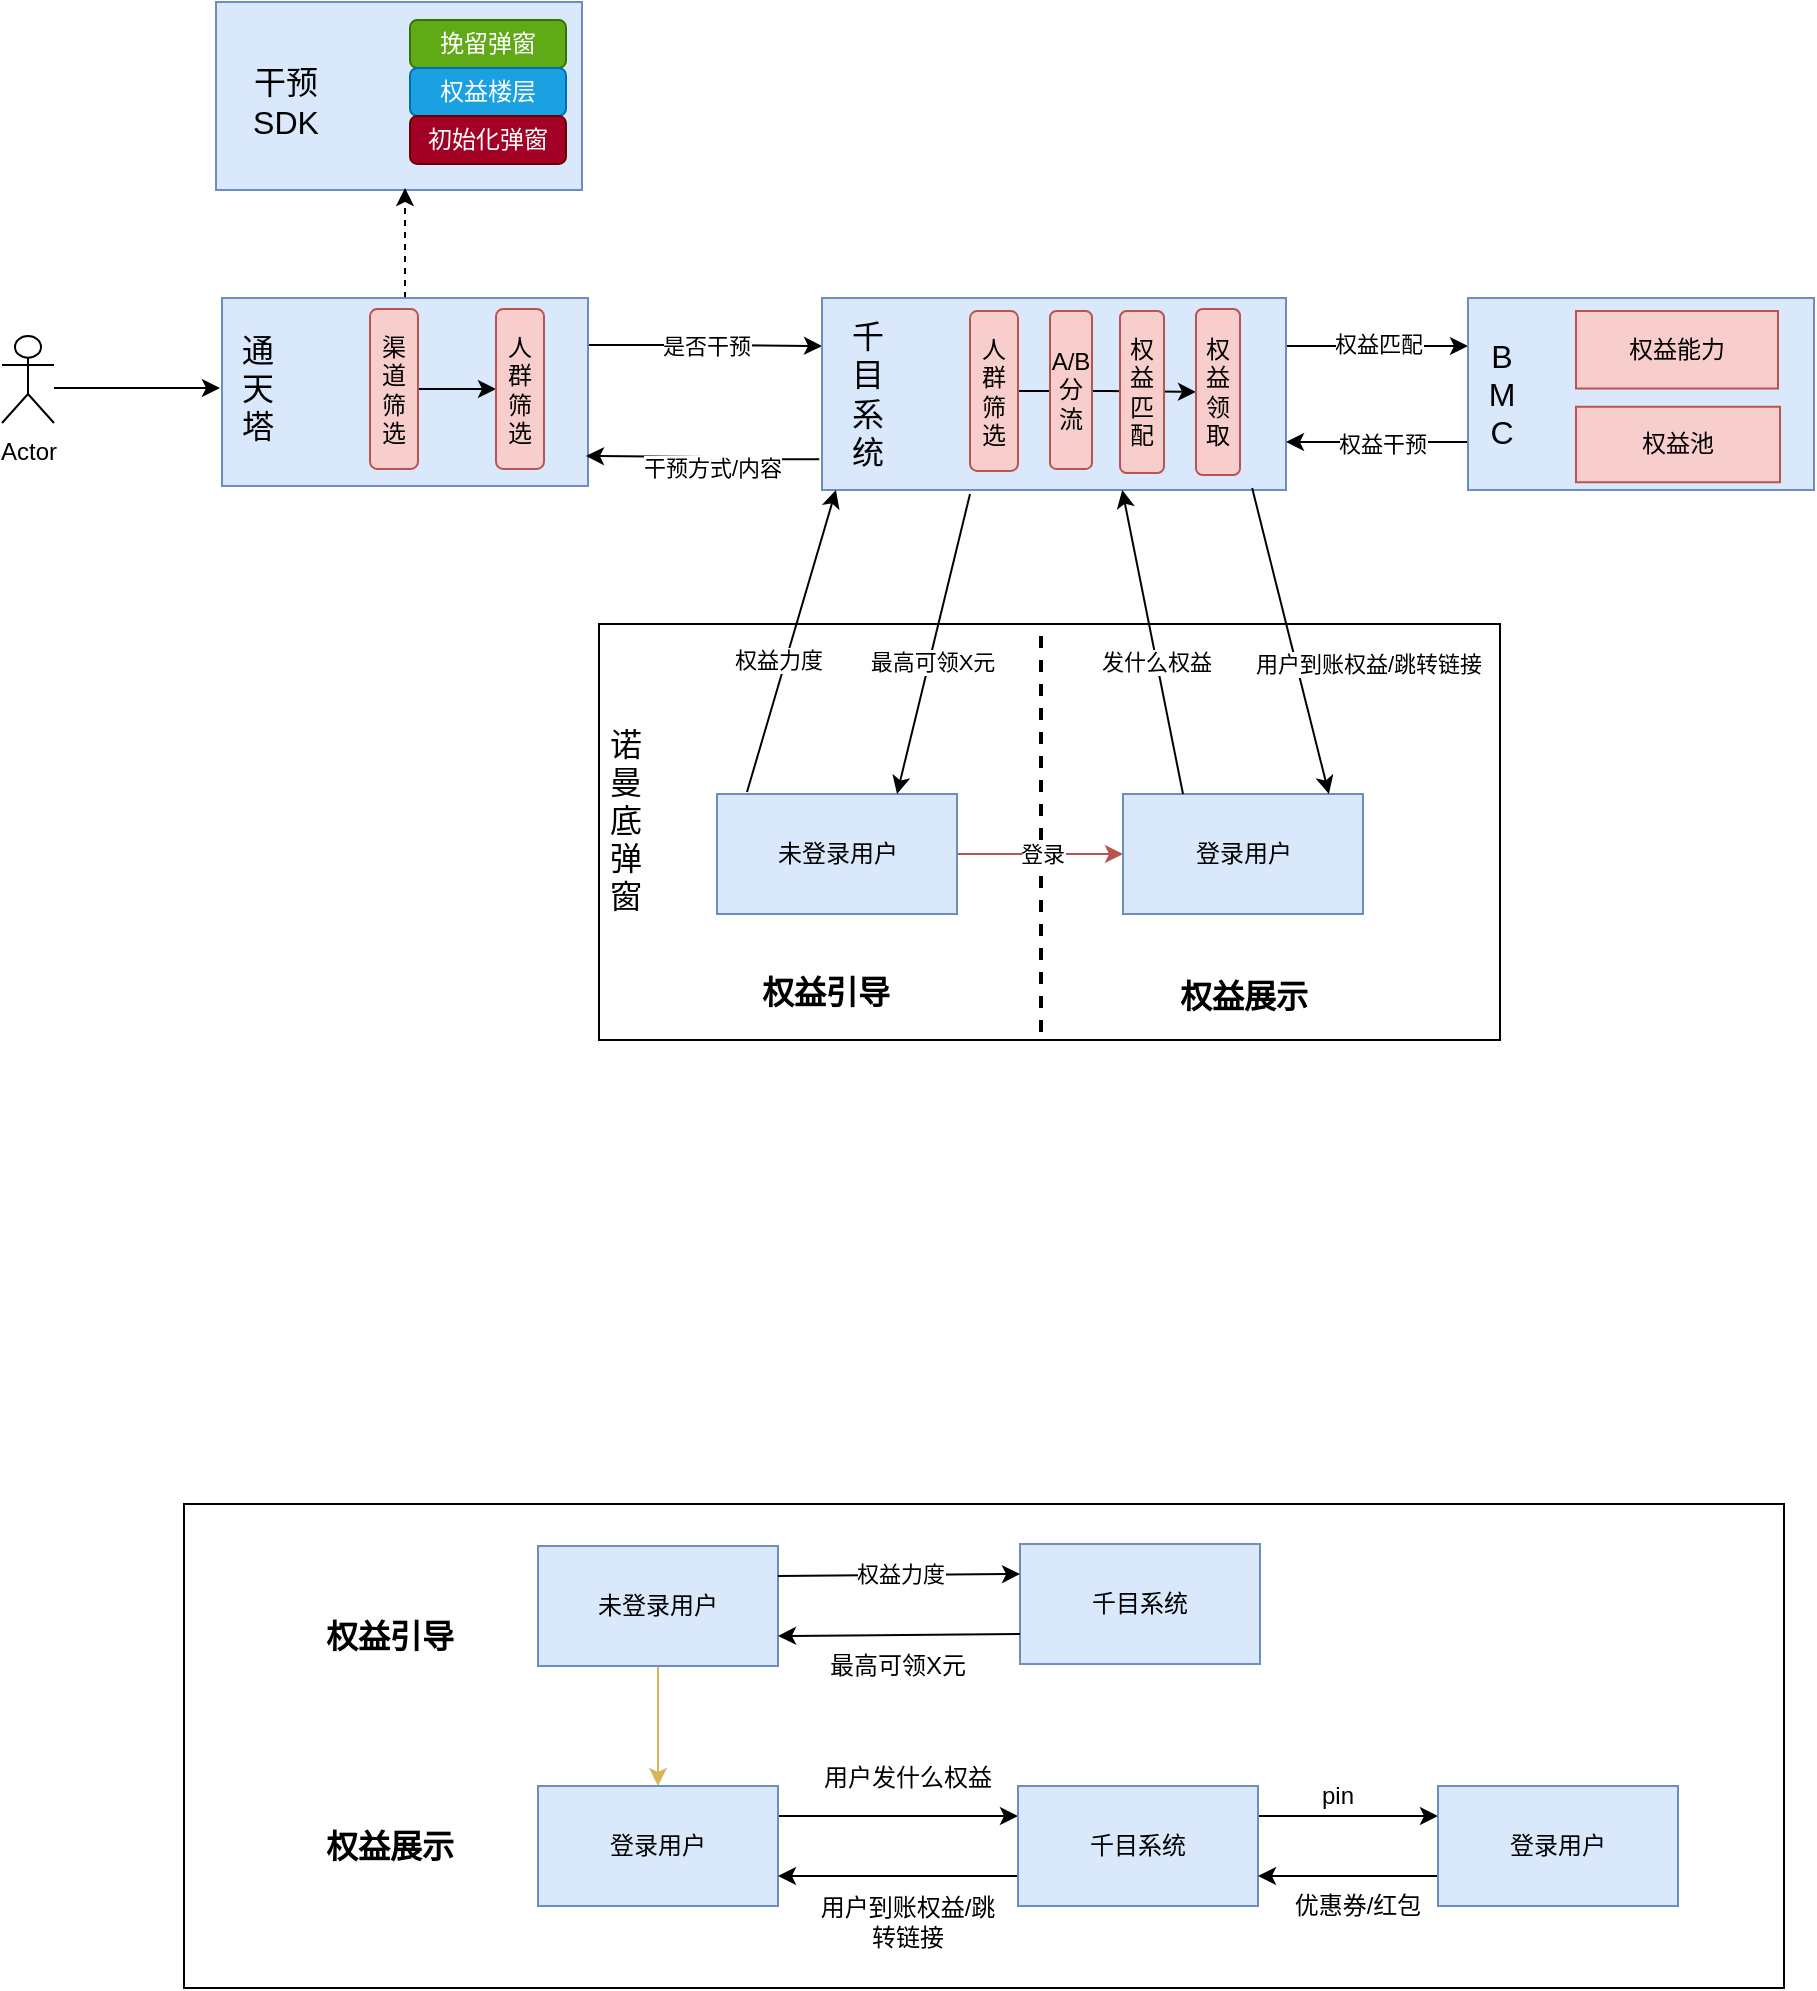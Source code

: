 <mxfile version="21.0.10" type="github">
  <diagram name="第 1 页" id="E03Ad0P9AxYGjsDXURJg">
    <mxGraphModel dx="1785" dy="1163" grid="0" gridSize="10" guides="1" tooltips="1" connect="1" arrows="1" fold="1" page="0" pageScale="1" pageWidth="827" pageHeight="1169" math="0" shadow="0">
      <root>
        <mxCell id="0" />
        <mxCell id="1" parent="0" />
        <mxCell id="DskLDPF2zo0yyIS821II-104" value="" style="rounded=0;whiteSpace=wrap;html=1;" vertex="1" parent="1">
          <mxGeometry x="182.5" y="494" width="450.5" height="208" as="geometry" />
        </mxCell>
        <mxCell id="DskLDPF2zo0yyIS821II-85" value="" style="rounded=0;whiteSpace=wrap;html=1;" vertex="1" parent="1">
          <mxGeometry x="-25" y="934" width="800" height="242" as="geometry" />
        </mxCell>
        <mxCell id="DskLDPF2zo0yyIS821II-75" value="" style="rounded=0;whiteSpace=wrap;html=1;fillColor=#dae8fc;strokeColor=#6c8ebf;" vertex="1" parent="1">
          <mxGeometry x="-9" y="183" width="183" height="94" as="geometry" />
        </mxCell>
        <mxCell id="DskLDPF2zo0yyIS821II-3" value="是否干预" style="edgeStyle=orthogonalEdgeStyle;rounded=0;orthogonalLoop=1;jettySize=auto;html=1;entryX=0;entryY=0.25;entryDx=0;entryDy=0;exitX=1;exitY=0.25;exitDx=0;exitDy=0;" edge="1" parent="1" source="DskLDPF2zo0yyIS821II-1" target="DskLDPF2zo0yyIS821II-2">
          <mxGeometry relative="1" as="geometry">
            <mxPoint x="196" y="367.3" as="sourcePoint" />
            <mxPoint x="296.5" y="367.25" as="targetPoint" />
          </mxGeometry>
        </mxCell>
        <mxCell id="DskLDPF2zo0yyIS821II-74" style="edgeStyle=orthogonalEdgeStyle;rounded=0;orthogonalLoop=1;jettySize=auto;html=1;dashed=1;" edge="1" parent="1" source="DskLDPF2zo0yyIS821II-1">
          <mxGeometry relative="1" as="geometry">
            <mxPoint x="85.5" y="276" as="targetPoint" />
          </mxGeometry>
        </mxCell>
        <mxCell id="DskLDPF2zo0yyIS821II-1" value="" style="rounded=0;whiteSpace=wrap;html=1;fillColor=#dae8fc;strokeColor=#6c8ebf;" vertex="1" parent="1">
          <mxGeometry x="-6" y="331" width="183" height="94" as="geometry" />
        </mxCell>
        <mxCell id="DskLDPF2zo0yyIS821II-46" style="edgeStyle=orthogonalEdgeStyle;rounded=0;orthogonalLoop=1;jettySize=auto;html=1;exitX=-0.006;exitY=0.84;exitDx=0;exitDy=0;exitPerimeter=0;" edge="1" parent="1" source="DskLDPF2zo0yyIS821II-2">
          <mxGeometry relative="1" as="geometry">
            <mxPoint x="176" y="410" as="targetPoint" />
          </mxGeometry>
        </mxCell>
        <mxCell id="DskLDPF2zo0yyIS821II-48" value="干预方式/内容" style="edgeLabel;html=1;align=center;verticalAlign=middle;resizable=0;points=[];" vertex="1" connectable="0" parent="DskLDPF2zo0yyIS821II-46">
          <mxGeometry x="-0.033" y="-4" relative="1" as="geometry">
            <mxPoint x="-1" y="4" as="offset" />
          </mxGeometry>
        </mxCell>
        <mxCell id="DskLDPF2zo0yyIS821II-62" style="edgeStyle=orthogonalEdgeStyle;rounded=0;orthogonalLoop=1;jettySize=auto;html=1;exitX=1;exitY=0.25;exitDx=0;exitDy=0;entryX=0;entryY=0.25;entryDx=0;entryDy=0;" edge="1" parent="1" source="DskLDPF2zo0yyIS821II-2" target="DskLDPF2zo0yyIS821II-44">
          <mxGeometry relative="1" as="geometry" />
        </mxCell>
        <mxCell id="DskLDPF2zo0yyIS821II-63" value="权益匹配" style="edgeLabel;html=1;align=center;verticalAlign=middle;resizable=0;points=[];" vertex="1" connectable="0" parent="DskLDPF2zo0yyIS821II-62">
          <mxGeometry x="0.275" y="-1" relative="1" as="geometry">
            <mxPoint x="-12" y="-2" as="offset" />
          </mxGeometry>
        </mxCell>
        <mxCell id="DskLDPF2zo0yyIS821II-2" value="" style="rounded=0;whiteSpace=wrap;html=1;fillColor=#dae8fc;strokeColor=#6c8ebf;" vertex="1" parent="1">
          <mxGeometry x="294" y="331" width="232" height="96" as="geometry" />
        </mxCell>
        <mxCell id="DskLDPF2zo0yyIS821II-13" value="权益引导" style="text;html=1;strokeColor=none;fillColor=none;align=center;verticalAlign=middle;whiteSpace=wrap;rounded=0;fontSize=16;fontStyle=1" vertex="1" parent="1">
          <mxGeometry x="42" y="985" width="72" height="30" as="geometry" />
        </mxCell>
        <mxCell id="DskLDPF2zo0yyIS821II-15" value="" style="endArrow=none;dashed=1;html=1;rounded=0;strokeWidth=2;" edge="1" parent="1">
          <mxGeometry width="50" height="50" relative="1" as="geometry">
            <mxPoint x="403.5" y="698" as="sourcePoint" />
            <mxPoint x="403.5" y="494" as="targetPoint" />
          </mxGeometry>
        </mxCell>
        <mxCell id="DskLDPF2zo0yyIS821II-16" value="权益展示" style="text;html=1;strokeColor=none;fillColor=none;align=center;verticalAlign=middle;whiteSpace=wrap;rounded=0;fontSize=16;fontStyle=1" vertex="1" parent="1">
          <mxGeometry x="37" y="1090" width="82" height="30" as="geometry" />
        </mxCell>
        <mxCell id="DskLDPF2zo0yyIS821II-28" value="" style="edgeStyle=orthogonalEdgeStyle;rounded=0;orthogonalLoop=1;jettySize=auto;html=1;fillColor=#fff2cc;strokeColor=#d6b656;" edge="1" parent="1" source="DskLDPF2zo0yyIS821II-17" target="DskLDPF2zo0yyIS821II-25">
          <mxGeometry relative="1" as="geometry" />
        </mxCell>
        <mxCell id="DskLDPF2zo0yyIS821II-17" value="未登录用户" style="rounded=0;whiteSpace=wrap;html=1;fillColor=#dae8fc;strokeColor=#6c8ebf;" vertex="1" parent="1">
          <mxGeometry x="152" y="955" width="120" height="60" as="geometry" />
        </mxCell>
        <mxCell id="DskLDPF2zo0yyIS821II-18" value="千目系统" style="rounded=0;whiteSpace=wrap;html=1;fillColor=#dae8fc;strokeColor=#6c8ebf;" vertex="1" parent="1">
          <mxGeometry x="393" y="954" width="120" height="60" as="geometry" />
        </mxCell>
        <mxCell id="DskLDPF2zo0yyIS821II-19" value="" style="endArrow=classic;html=1;rounded=0;entryX=0;entryY=0.25;entryDx=0;entryDy=0;exitX=1;exitY=0.25;exitDx=0;exitDy=0;" edge="1" parent="1" source="DskLDPF2zo0yyIS821II-17" target="DskLDPF2zo0yyIS821II-18">
          <mxGeometry width="50" height="50" relative="1" as="geometry">
            <mxPoint x="272" y="975" as="sourcePoint" />
            <mxPoint x="322" y="925" as="targetPoint" />
          </mxGeometry>
        </mxCell>
        <mxCell id="DskLDPF2zo0yyIS821II-72" value="权益力度" style="edgeLabel;html=1;align=center;verticalAlign=middle;resizable=0;points=[];" vertex="1" connectable="0" parent="DskLDPF2zo0yyIS821II-19">
          <mxGeometry y="3" relative="1" as="geometry">
            <mxPoint y="2" as="offset" />
          </mxGeometry>
        </mxCell>
        <mxCell id="DskLDPF2zo0yyIS821II-20" value="" style="endArrow=classic;html=1;rounded=0;exitX=0;exitY=0.75;exitDx=0;exitDy=0;entryX=1;entryY=0.75;entryDx=0;entryDy=0;" edge="1" parent="1" source="DskLDPF2zo0yyIS821II-18" target="DskLDPF2zo0yyIS821II-17">
          <mxGeometry width="50" height="50" relative="1" as="geometry">
            <mxPoint x="312" y="1055" as="sourcePoint" />
            <mxPoint x="362" y="1005" as="targetPoint" />
          </mxGeometry>
        </mxCell>
        <mxCell id="DskLDPF2zo0yyIS821II-23" value="最高可领X元" style="text;html=1;strokeColor=none;fillColor=none;align=center;verticalAlign=middle;whiteSpace=wrap;rounded=0;" vertex="1" parent="1">
          <mxGeometry x="292" y="1005" width="80" height="20" as="geometry" />
        </mxCell>
        <mxCell id="DskLDPF2zo0yyIS821II-29" style="edgeStyle=orthogonalEdgeStyle;rounded=0;orthogonalLoop=1;jettySize=auto;html=1;exitX=1;exitY=0.25;exitDx=0;exitDy=0;entryX=0;entryY=0.25;entryDx=0;entryDy=0;" edge="1" parent="1" source="DskLDPF2zo0yyIS821II-25" target="DskLDPF2zo0yyIS821II-26">
          <mxGeometry relative="1" as="geometry" />
        </mxCell>
        <mxCell id="DskLDPF2zo0yyIS821II-25" value="登录用户" style="rounded=0;whiteSpace=wrap;html=1;fillColor=#dae8fc;strokeColor=#6c8ebf;" vertex="1" parent="1">
          <mxGeometry x="152" y="1075" width="120" height="60" as="geometry" />
        </mxCell>
        <mxCell id="DskLDPF2zo0yyIS821II-30" style="edgeStyle=orthogonalEdgeStyle;rounded=0;orthogonalLoop=1;jettySize=auto;html=1;exitX=0;exitY=0.75;exitDx=0;exitDy=0;entryX=1;entryY=0.75;entryDx=0;entryDy=0;" edge="1" parent="1" source="DskLDPF2zo0yyIS821II-26" target="DskLDPF2zo0yyIS821II-25">
          <mxGeometry relative="1" as="geometry" />
        </mxCell>
        <mxCell id="DskLDPF2zo0yyIS821II-33" style="edgeStyle=orthogonalEdgeStyle;rounded=0;orthogonalLoop=1;jettySize=auto;html=1;exitX=1;exitY=0.25;exitDx=0;exitDy=0;entryX=0;entryY=0.25;entryDx=0;entryDy=0;" edge="1" parent="1" source="DskLDPF2zo0yyIS821II-26" target="DskLDPF2zo0yyIS821II-27">
          <mxGeometry relative="1" as="geometry" />
        </mxCell>
        <mxCell id="DskLDPF2zo0yyIS821II-26" value="千目系统" style="rounded=0;whiteSpace=wrap;html=1;fillColor=#dae8fc;strokeColor=#6c8ebf;" vertex="1" parent="1">
          <mxGeometry x="392" y="1075" width="120" height="60" as="geometry" />
        </mxCell>
        <mxCell id="DskLDPF2zo0yyIS821II-34" style="edgeStyle=orthogonalEdgeStyle;rounded=0;orthogonalLoop=1;jettySize=auto;html=1;exitX=0;exitY=0.75;exitDx=0;exitDy=0;entryX=1;entryY=0.75;entryDx=0;entryDy=0;" edge="1" parent="1" source="DskLDPF2zo0yyIS821II-27" target="DskLDPF2zo0yyIS821II-26">
          <mxGeometry relative="1" as="geometry" />
        </mxCell>
        <mxCell id="DskLDPF2zo0yyIS821II-27" value="登录用户" style="rounded=0;whiteSpace=wrap;html=1;fillColor=#dae8fc;strokeColor=#6c8ebf;" vertex="1" parent="1">
          <mxGeometry x="602" y="1075" width="120" height="60" as="geometry" />
        </mxCell>
        <mxCell id="DskLDPF2zo0yyIS821II-32" value="用户发什么权益" style="text;html=1;strokeColor=none;fillColor=none;align=center;verticalAlign=middle;whiteSpace=wrap;rounded=0;" vertex="1" parent="1">
          <mxGeometry x="292" y="1063" width="90" height="15" as="geometry" />
        </mxCell>
        <mxCell id="DskLDPF2zo0yyIS821II-35" value="pin" style="text;html=1;strokeColor=none;fillColor=none;align=center;verticalAlign=middle;whiteSpace=wrap;rounded=0;" vertex="1" parent="1">
          <mxGeometry x="512" y="1070" width="80" height="20" as="geometry" />
        </mxCell>
        <mxCell id="DskLDPF2zo0yyIS821II-36" value="优惠券/红包" style="text;html=1;strokeColor=none;fillColor=none;align=center;verticalAlign=middle;whiteSpace=wrap;rounded=0;" vertex="1" parent="1">
          <mxGeometry x="522" y="1125" width="80" height="20" as="geometry" />
        </mxCell>
        <mxCell id="DskLDPF2zo0yyIS821II-37" value="用户到账权益/跳转链接" style="text;html=1;strokeColor=none;fillColor=none;align=center;verticalAlign=middle;whiteSpace=wrap;rounded=0;" vertex="1" parent="1">
          <mxGeometry x="292" y="1125" width="90" height="35" as="geometry" />
        </mxCell>
        <mxCell id="DskLDPF2zo0yyIS821II-38" value="挽留弹窗" style="rounded=1;whiteSpace=wrap;html=1;fillColor=#60a917;fontColor=#ffffff;strokeColor=#2D7600;" vertex="1" parent="1">
          <mxGeometry x="88" y="192" width="78" height="24" as="geometry" />
        </mxCell>
        <mxCell id="DskLDPF2zo0yyIS821II-41" value="权益楼层" style="rounded=1;whiteSpace=wrap;html=1;fillColor=#1ba1e2;fontColor=#ffffff;strokeColor=#006EAF;" vertex="1" parent="1">
          <mxGeometry x="88" y="216" width="78" height="24" as="geometry" />
        </mxCell>
        <mxCell id="DskLDPF2zo0yyIS821II-42" value="初始化弹窗" style="rounded=1;whiteSpace=wrap;html=1;fillColor=#a20025;fontColor=#ffffff;strokeColor=#6F0000;" vertex="1" parent="1">
          <mxGeometry x="88" y="240" width="78" height="24" as="geometry" />
        </mxCell>
        <mxCell id="DskLDPF2zo0yyIS821II-64" style="edgeStyle=orthogonalEdgeStyle;rounded=0;orthogonalLoop=1;jettySize=auto;html=1;exitX=0;exitY=0.75;exitDx=0;exitDy=0;entryX=1;entryY=0.75;entryDx=0;entryDy=0;" edge="1" parent="1" source="DskLDPF2zo0yyIS821II-44" target="DskLDPF2zo0yyIS821II-2">
          <mxGeometry relative="1" as="geometry" />
        </mxCell>
        <mxCell id="DskLDPF2zo0yyIS821II-65" value="权益干预" style="edgeLabel;html=1;align=center;verticalAlign=middle;resizable=0;points=[];" vertex="1" connectable="0" parent="DskLDPF2zo0yyIS821II-64">
          <mxGeometry x="-0.121" relative="1" as="geometry">
            <mxPoint x="-3" y="1" as="offset" />
          </mxGeometry>
        </mxCell>
        <mxCell id="DskLDPF2zo0yyIS821II-44" value="" style="rounded=0;whiteSpace=wrap;html=1;fillColor=#dae8fc;strokeColor=#6c8ebf;" vertex="1" parent="1">
          <mxGeometry x="617" y="331" width="173" height="96" as="geometry" />
        </mxCell>
        <mxCell id="DskLDPF2zo0yyIS821II-45" value="通天塔" style="text;html=1;strokeColor=none;fillColor=none;align=center;verticalAlign=middle;whiteSpace=wrap;rounded=0;fontSize=16;" vertex="1" parent="1">
          <mxGeometry x="2" y="342" width="20" height="67" as="geometry" />
        </mxCell>
        <mxCell id="DskLDPF2zo0yyIS821II-60" value="" style="edgeStyle=orthogonalEdgeStyle;rounded=0;orthogonalLoop=1;jettySize=auto;html=1;" edge="1" parent="1" source="DskLDPF2zo0yyIS821II-49" target="DskLDPF2zo0yyIS821II-52">
          <mxGeometry relative="1" as="geometry" />
        </mxCell>
        <mxCell id="DskLDPF2zo0yyIS821II-49" value="人群筛选" style="rounded=1;whiteSpace=wrap;html=1;fillColor=#f8cecc;strokeColor=#b85450;" vertex="1" parent="1">
          <mxGeometry x="368" y="337.5" width="24" height="80" as="geometry" />
        </mxCell>
        <mxCell id="DskLDPF2zo0yyIS821II-50" value="A/B分流" style="rounded=1;whiteSpace=wrap;html=1;fillColor=#f8cecc;strokeColor=#b85450;" vertex="1" parent="1">
          <mxGeometry x="408" y="337.5" width="21" height="79" as="geometry" />
        </mxCell>
        <mxCell id="DskLDPF2zo0yyIS821II-51" value="权益匹配" style="rounded=1;whiteSpace=wrap;html=1;fillColor=#f8cecc;strokeColor=#b85450;" vertex="1" parent="1">
          <mxGeometry x="443" y="337.5" width="22" height="81" as="geometry" />
        </mxCell>
        <mxCell id="DskLDPF2zo0yyIS821II-52" value="权益领取" style="rounded=1;whiteSpace=wrap;html=1;fillColor=#f8cecc;strokeColor=#b85450;" vertex="1" parent="1">
          <mxGeometry x="481" y="336.5" width="22" height="83" as="geometry" />
        </mxCell>
        <mxCell id="DskLDPF2zo0yyIS821II-78" value="" style="edgeStyle=orthogonalEdgeStyle;rounded=0;orthogonalLoop=1;jettySize=auto;html=1;" edge="1" parent="1" source="DskLDPF2zo0yyIS821II-55">
          <mxGeometry relative="1" as="geometry">
            <mxPoint x="-7" y="376" as="targetPoint" />
            <Array as="points">
              <mxPoint x="-49" y="376" />
              <mxPoint x="-49" y="376" />
            </Array>
          </mxGeometry>
        </mxCell>
        <mxCell id="DskLDPF2zo0yyIS821II-55" value="Actor" style="shape=umlActor;verticalLabelPosition=bottom;verticalAlign=top;html=1;outlineConnect=0;" vertex="1" parent="1">
          <mxGeometry x="-116" y="350" width="26" height="43.5" as="geometry" />
        </mxCell>
        <mxCell id="DskLDPF2zo0yyIS821II-61" value="千目系统" style="text;html=1;strokeColor=none;fillColor=none;align=center;verticalAlign=middle;whiteSpace=wrap;rounded=0;fontSize=16;" vertex="1" parent="1">
          <mxGeometry x="307" y="345.5" width="20" height="67" as="geometry" />
        </mxCell>
        <mxCell id="DskLDPF2zo0yyIS821II-66" value="权益池" style="rounded=0;whiteSpace=wrap;html=1;fillColor=#f8cecc;strokeColor=#b85450;" vertex="1" parent="1">
          <mxGeometry x="671" y="385.38" width="102" height="37.75" as="geometry" />
        </mxCell>
        <mxCell id="DskLDPF2zo0yyIS821II-67" value="权益能力" style="rounded=0;whiteSpace=wrap;html=1;fillColor=#f8cecc;strokeColor=#b85450;" vertex="1" parent="1">
          <mxGeometry x="671" y="337.5" width="101" height="38.75" as="geometry" />
        </mxCell>
        <mxCell id="DskLDPF2zo0yyIS821II-68" value="B&lt;br&gt;M&lt;br&gt;C" style="text;html=1;strokeColor=none;fillColor=none;align=center;verticalAlign=middle;whiteSpace=wrap;rounded=0;fontSize=16;" vertex="1" parent="1">
          <mxGeometry x="624" y="345.5" width="20" height="67" as="geometry" />
        </mxCell>
        <mxCell id="DskLDPF2zo0yyIS821II-70" value="诺曼底弹窗" style="text;html=1;strokeColor=none;fillColor=none;align=center;verticalAlign=middle;whiteSpace=wrap;rounded=0;fontSize=16;fontStyle=0" vertex="1" parent="1">
          <mxGeometry x="181" y="539" width="30" height="105.5" as="geometry" />
        </mxCell>
        <mxCell id="DskLDPF2zo0yyIS821II-76" value="干预SDK" style="text;html=1;strokeColor=none;fillColor=none;align=center;verticalAlign=middle;whiteSpace=wrap;rounded=0;fontSize=16;" vertex="1" parent="1">
          <mxGeometry x="-6" y="190" width="64" height="85" as="geometry" />
        </mxCell>
        <mxCell id="DskLDPF2zo0yyIS821II-82" style="edgeStyle=orthogonalEdgeStyle;rounded=0;orthogonalLoop=1;jettySize=auto;html=1;exitX=1;exitY=0.5;exitDx=0;exitDy=0;" edge="1" parent="1" source="DskLDPF2zo0yyIS821II-80" target="DskLDPF2zo0yyIS821II-81">
          <mxGeometry relative="1" as="geometry" />
        </mxCell>
        <mxCell id="DskLDPF2zo0yyIS821II-80" value="渠道筛选" style="rounded=1;whiteSpace=wrap;html=1;fillColor=#f8cecc;strokeColor=#b85450;" vertex="1" parent="1">
          <mxGeometry x="68" y="336.5" width="24" height="80" as="geometry" />
        </mxCell>
        <mxCell id="DskLDPF2zo0yyIS821II-81" value="人群筛选" style="rounded=1;whiteSpace=wrap;html=1;fillColor=#f8cecc;strokeColor=#b85450;" vertex="1" parent="1">
          <mxGeometry x="131" y="336.5" width="24" height="80" as="geometry" />
        </mxCell>
        <mxCell id="DskLDPF2zo0yyIS821II-87" value="权益引导" style="text;html=1;strokeColor=none;fillColor=none;align=center;verticalAlign=middle;whiteSpace=wrap;rounded=0;fontSize=16;fontStyle=1" vertex="1" parent="1">
          <mxGeometry x="259.5" y="663" width="72" height="30" as="geometry" />
        </mxCell>
        <mxCell id="DskLDPF2zo0yyIS821II-96" style="edgeStyle=orthogonalEdgeStyle;rounded=0;orthogonalLoop=1;jettySize=auto;html=1;fillColor=#f8cecc;strokeColor=#b85450;" edge="1" parent="1" source="DskLDPF2zo0yyIS821II-89" target="DskLDPF2zo0yyIS821II-95">
          <mxGeometry relative="1" as="geometry" />
        </mxCell>
        <mxCell id="DskLDPF2zo0yyIS821II-108" value="登录" style="edgeLabel;html=1;align=center;verticalAlign=middle;resizable=0;points=[];" vertex="1" connectable="0" parent="DskLDPF2zo0yyIS821II-96">
          <mxGeometry x="0.181" y="2" relative="1" as="geometry">
            <mxPoint x="-7" y="2" as="offset" />
          </mxGeometry>
        </mxCell>
        <mxCell id="DskLDPF2zo0yyIS821II-89" value="未登录用户" style="rounded=0;whiteSpace=wrap;html=1;fillColor=#dae8fc;strokeColor=#6c8ebf;" vertex="1" parent="1">
          <mxGeometry x="241.5" y="579" width="120" height="60" as="geometry" />
        </mxCell>
        <mxCell id="DskLDPF2zo0yyIS821II-90" value="" style="endArrow=classic;html=1;rounded=0;entryX=0.03;entryY=1;entryDx=0;entryDy=0;exitX=0.125;exitY=-0.017;exitDx=0;exitDy=0;entryPerimeter=0;exitPerimeter=0;" edge="1" parent="1" source="DskLDPF2zo0yyIS821II-89" target="DskLDPF2zo0yyIS821II-2">
          <mxGeometry width="50" height="50" relative="1" as="geometry">
            <mxPoint x="211" y="518" as="sourcePoint" />
            <mxPoint x="332" y="517" as="targetPoint" />
          </mxGeometry>
        </mxCell>
        <mxCell id="DskLDPF2zo0yyIS821II-91" value="权益力度" style="edgeLabel;html=1;align=center;verticalAlign=middle;resizable=0;points=[];" vertex="1" connectable="0" parent="DskLDPF2zo0yyIS821II-90">
          <mxGeometry y="3" relative="1" as="geometry">
            <mxPoint x="-4" y="10" as="offset" />
          </mxGeometry>
        </mxCell>
        <mxCell id="DskLDPF2zo0yyIS821II-92" value="" style="endArrow=classic;html=1;rounded=0;exitX=0;exitY=0.75;exitDx=0;exitDy=0;entryX=0.75;entryY=0;entryDx=0;entryDy=0;" edge="1" parent="1" target="DskLDPF2zo0yyIS821II-89">
          <mxGeometry width="50" height="50" relative="1" as="geometry">
            <mxPoint x="368" y="429" as="sourcePoint" />
            <mxPoint x="335" y="562" as="targetPoint" />
          </mxGeometry>
        </mxCell>
        <mxCell id="DskLDPF2zo0yyIS821II-93" value="最高可领X元" style="edgeLabel;html=1;align=center;verticalAlign=middle;resizable=0;points=[];" vertex="1" connectable="0" parent="DskLDPF2zo0yyIS821II-92">
          <mxGeometry x="-0.2" y="1" relative="1" as="geometry">
            <mxPoint x="-6" y="23" as="offset" />
          </mxGeometry>
        </mxCell>
        <mxCell id="DskLDPF2zo0yyIS821II-95" value="登录用户" style="rounded=0;whiteSpace=wrap;html=1;fillColor=#dae8fc;strokeColor=#6c8ebf;" vertex="1" parent="1">
          <mxGeometry x="444.5" y="579" width="120" height="60" as="geometry" />
        </mxCell>
        <mxCell id="DskLDPF2zo0yyIS821II-98" style="rounded=0;orthogonalLoop=1;jettySize=auto;html=1;entryX=0.647;entryY=1;entryDx=0;entryDy=0;entryPerimeter=0;exitX=0.25;exitY=0;exitDx=0;exitDy=0;" edge="1" parent="1" source="DskLDPF2zo0yyIS821II-95" target="DskLDPF2zo0yyIS821II-2">
          <mxGeometry relative="1" as="geometry">
            <mxPoint x="494" y="550" as="sourcePoint" />
            <mxPoint x="620" y="537" as="targetPoint" />
          </mxGeometry>
        </mxCell>
        <mxCell id="DskLDPF2zo0yyIS821II-106" value="发什么权益" style="edgeLabel;html=1;align=center;verticalAlign=middle;resizable=0;points=[];" vertex="1" connectable="0" parent="DskLDPF2zo0yyIS821II-98">
          <mxGeometry x="-0.235" y="1" relative="1" as="geometry">
            <mxPoint x="-1" y="-8" as="offset" />
          </mxGeometry>
        </mxCell>
        <mxCell id="DskLDPF2zo0yyIS821II-101" value="" style="endArrow=classic;html=1;rounded=0;exitX=0.927;exitY=0.99;exitDx=0;exitDy=0;exitPerimeter=0;entryX=0.858;entryY=0;entryDx=0;entryDy=0;entryPerimeter=0;" edge="1" parent="1" source="DskLDPF2zo0yyIS821II-2" target="DskLDPF2zo0yyIS821II-95">
          <mxGeometry width="50" height="50" relative="1" as="geometry">
            <mxPoint x="529" y="480" as="sourcePoint" />
            <mxPoint x="552" y="552" as="targetPoint" />
          </mxGeometry>
        </mxCell>
        <mxCell id="DskLDPF2zo0yyIS821II-107" value="用户到账权益/跳转链接" style="edgeLabel;html=1;align=center;verticalAlign=middle;resizable=0;points=[];" vertex="1" connectable="0" parent="DskLDPF2zo0yyIS821II-101">
          <mxGeometry x="0.19" y="-2" relative="1" as="geometry">
            <mxPoint x="37" y="-4" as="offset" />
          </mxGeometry>
        </mxCell>
        <mxCell id="DskLDPF2zo0yyIS821II-102" value="权益展示" style="text;html=1;strokeColor=none;fillColor=none;align=center;verticalAlign=middle;whiteSpace=wrap;rounded=0;fontSize=16;fontStyle=1" vertex="1" parent="1">
          <mxGeometry x="463.5" y="665" width="82" height="30" as="geometry" />
        </mxCell>
      </root>
    </mxGraphModel>
  </diagram>
</mxfile>
